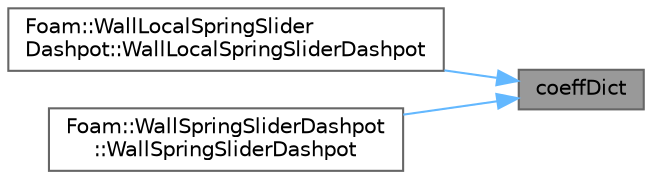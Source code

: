 digraph "coeffDict"
{
 // LATEX_PDF_SIZE
  bgcolor="transparent";
  edge [fontname=Helvetica,fontsize=10,labelfontname=Helvetica,labelfontsize=10];
  node [fontname=Helvetica,fontsize=10,shape=box,height=0.2,width=0.4];
  rankdir="RL";
  Node1 [id="Node000001",label="coeffDict",height=0.2,width=0.4,color="gray40", fillcolor="grey60", style="filled", fontcolor="black",tooltip=" "];
  Node1 -> Node2 [id="edge1_Node000001_Node000002",dir="back",color="steelblue1",style="solid",tooltip=" "];
  Node2 [id="Node000002",label="Foam::WallLocalSpringSlider\lDashpot::WallLocalSpringSliderDashpot",height=0.2,width=0.4,color="grey40", fillcolor="white", style="filled",URL="$classFoam_1_1WallLocalSpringSliderDashpot.html#a87d5d4fdb334115ce1f35cd0bbab23d6",tooltip=" "];
  Node1 -> Node3 [id="edge2_Node000001_Node000003",dir="back",color="steelblue1",style="solid",tooltip=" "];
  Node3 [id="Node000003",label="Foam::WallSpringSliderDashpot\l::WallSpringSliderDashpot",height=0.2,width=0.4,color="grey40", fillcolor="white", style="filled",URL="$classFoam_1_1WallSpringSliderDashpot.html#adb716013aefd02b882615c202d9ead96",tooltip=" "];
}
